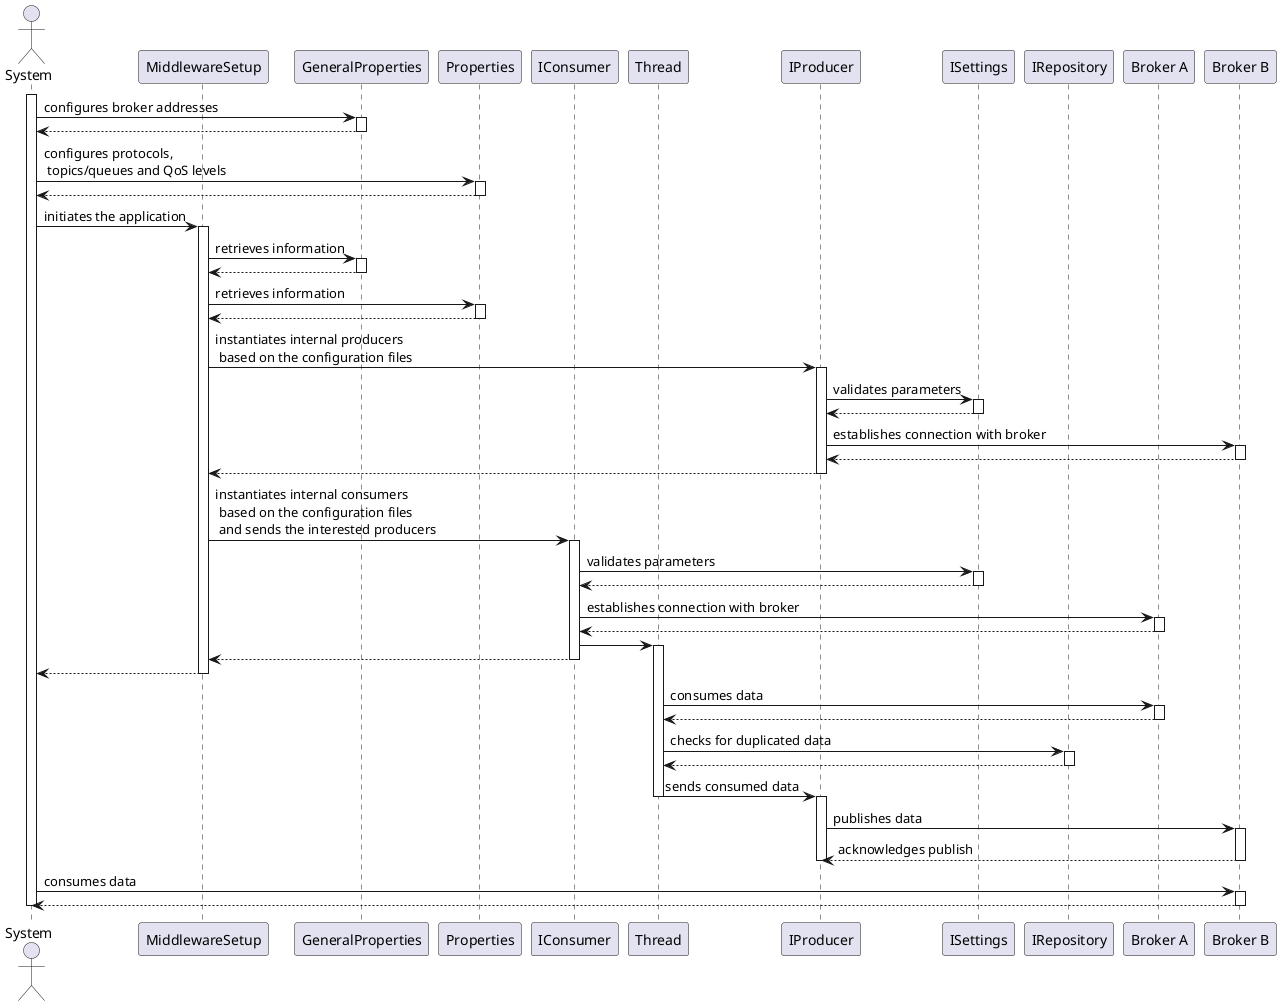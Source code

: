 @startuml

actor System as usr
participant MiddlewareSetup as ms
participant GeneralProperties as gp
participant Properties as p
participant IConsumer as ic
participant Thread as t
participant IProducer as ip
participant ISettings as ise
participant IRepository as ir
participant "Broker A" as b
participant "Broker B" as b2

activate usr
usr -> gp : configures broker addresses
activate gp
gp --> usr
deactivate gp
usr -> p : configures protocols, \n topics/queues and QoS levels
activate p
p --> usr
deactivate p
usr -> ms : initiates the application
activate ms
ms -> gp : retrieves information
activate gp
gp --> ms
deactivate gp
ms -> p : retrieves information
activate p
p --> ms
deactivate p
ms -> ip : instantiates internal producers \n based on the configuration files
activate ip
ip -> ise : validates parameters
activate ise
ise --> ip
deactivate ise
ip -> b2 : establishes connection with broker
activate b2
b2 --> ip
deactivate b2
ip --> ms
deactivate ip
ms -> ic : instantiates internal consumers \n based on the configuration files \n and sends the interested producers
activate ic
ic -> ise : validates parameters
activate ise
ise --> ic
deactivate ise
ic -> b : establishes connection with broker
activate b
b --> ic
deactivate b
ic -> t
activate t
ic --> ms
deactivate ic
ms --> usr
deactivate ms
t -> b : consumes data
activate b
b --> t
deactivate b
t -> ir : checks for duplicated data
activate ir
ir --> t
deactivate ir
t -> ip : sends consumed data
deactivate t
activate ip
ip -> b2 : publishes data
activate b2
b2 --> ip : acknowledges publish
deactivate ip
deactivate b2
usr -> b2 : consumes data
activate b2
b2 --> usr
deactivate b2
deactivate t
deactivate usr

@enduml